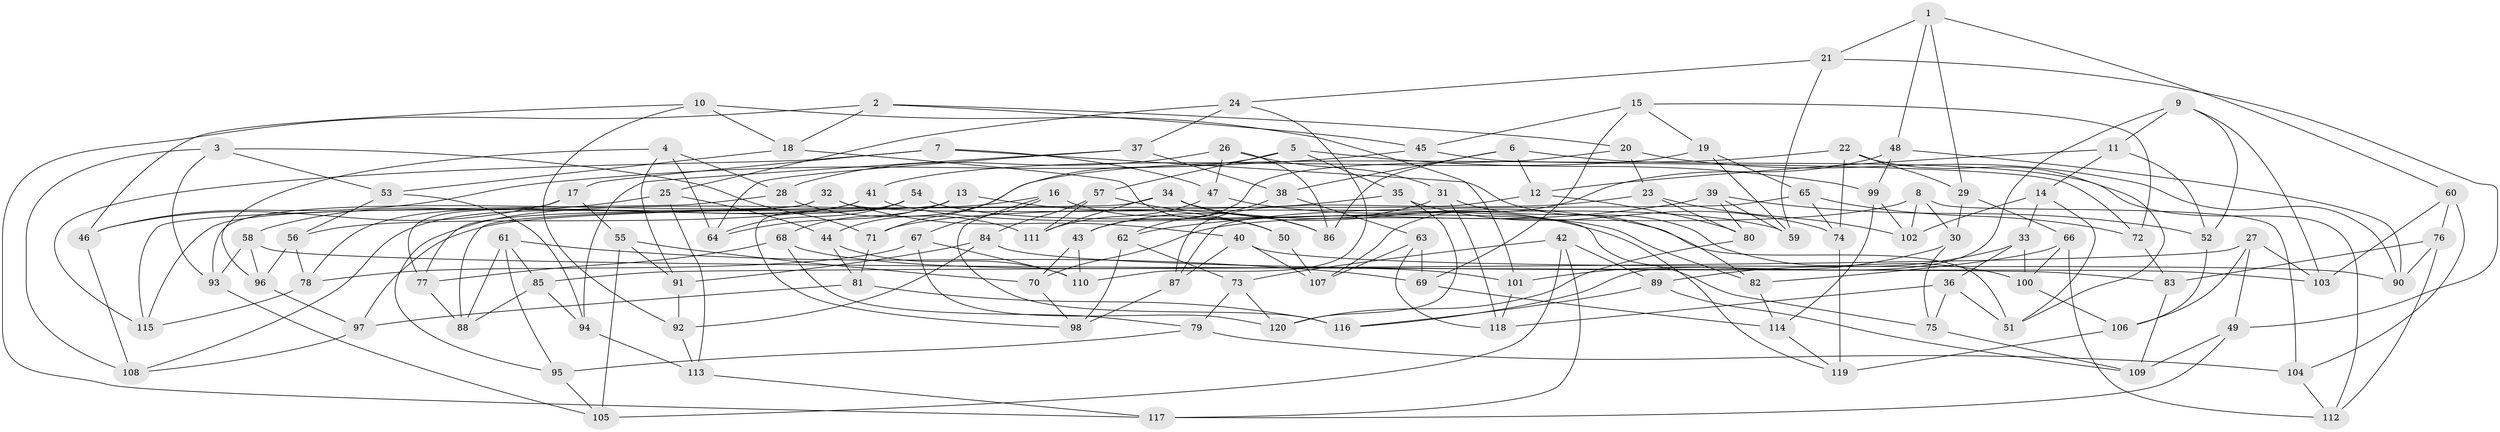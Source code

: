 // coarse degree distribution, {6: 0.55, 5: 0.18333333333333332, 2: 0.016666666666666666, 9: 0.03333333333333333, 4: 0.13333333333333333, 3: 0.05, 8: 0.03333333333333333}
// Generated by graph-tools (version 1.1) at 2025/38/03/04/25 23:38:07]
// undirected, 120 vertices, 240 edges
graph export_dot {
  node [color=gray90,style=filled];
  1;
  2;
  3;
  4;
  5;
  6;
  7;
  8;
  9;
  10;
  11;
  12;
  13;
  14;
  15;
  16;
  17;
  18;
  19;
  20;
  21;
  22;
  23;
  24;
  25;
  26;
  27;
  28;
  29;
  30;
  31;
  32;
  33;
  34;
  35;
  36;
  37;
  38;
  39;
  40;
  41;
  42;
  43;
  44;
  45;
  46;
  47;
  48;
  49;
  50;
  51;
  52;
  53;
  54;
  55;
  56;
  57;
  58;
  59;
  60;
  61;
  62;
  63;
  64;
  65;
  66;
  67;
  68;
  69;
  70;
  71;
  72;
  73;
  74;
  75;
  76;
  77;
  78;
  79;
  80;
  81;
  82;
  83;
  84;
  85;
  86;
  87;
  88;
  89;
  90;
  91;
  92;
  93;
  94;
  95;
  96;
  97;
  98;
  99;
  100;
  101;
  102;
  103;
  104;
  105;
  106;
  107;
  108;
  109;
  110;
  111;
  112;
  113;
  114;
  115;
  116;
  117;
  118;
  119;
  120;
  1 -- 48;
  1 -- 21;
  1 -- 29;
  1 -- 60;
  2 -- 18;
  2 -- 45;
  2 -- 117;
  2 -- 20;
  3 -- 53;
  3 -- 71;
  3 -- 108;
  3 -- 93;
  4 -- 96;
  4 -- 91;
  4 -- 64;
  4 -- 28;
  5 -- 99;
  5 -- 71;
  5 -- 57;
  5 -- 35;
  6 -- 112;
  6 -- 86;
  6 -- 38;
  6 -- 12;
  7 -- 115;
  7 -- 17;
  7 -- 47;
  7 -- 100;
  8 -- 102;
  8 -- 30;
  8 -- 70;
  8 -- 104;
  9 -- 116;
  9 -- 11;
  9 -- 103;
  9 -- 52;
  10 -- 18;
  10 -- 92;
  10 -- 101;
  10 -- 46;
  11 -- 12;
  11 -- 52;
  11 -- 14;
  12 -- 87;
  12 -- 80;
  13 -- 77;
  13 -- 50;
  13 -- 64;
  13 -- 68;
  14 -- 33;
  14 -- 51;
  14 -- 102;
  15 -- 72;
  15 -- 19;
  15 -- 69;
  15 -- 45;
  16 -- 50;
  16 -- 95;
  16 -- 67;
  16 -- 116;
  17 -- 55;
  17 -- 46;
  17 -- 77;
  18 -- 50;
  18 -- 53;
  19 -- 65;
  19 -- 41;
  19 -- 59;
  20 -- 90;
  20 -- 43;
  20 -- 23;
  21 -- 24;
  21 -- 59;
  21 -- 49;
  22 -- 44;
  22 -- 51;
  22 -- 29;
  22 -- 74;
  23 -- 97;
  23 -- 102;
  23 -- 80;
  24 -- 110;
  24 -- 25;
  24 -- 37;
  25 -- 44;
  25 -- 113;
  25 -- 58;
  26 -- 31;
  26 -- 47;
  26 -- 86;
  26 -- 28;
  27 -- 106;
  27 -- 85;
  27 -- 103;
  27 -- 49;
  28 -- 111;
  28 -- 115;
  29 -- 66;
  29 -- 30;
  30 -- 75;
  30 -- 101;
  31 -- 82;
  31 -- 118;
  31 -- 43;
  32 -- 93;
  32 -- 115;
  32 -- 40;
  32 -- 75;
  33 -- 89;
  33 -- 100;
  33 -- 36;
  34 -- 88;
  34 -- 86;
  34 -- 119;
  34 -- 111;
  35 -- 74;
  35 -- 71;
  35 -- 120;
  36 -- 51;
  36 -- 118;
  36 -- 75;
  37 -- 94;
  37 -- 64;
  37 -- 38;
  38 -- 63;
  38 -- 62;
  39 -- 52;
  39 -- 59;
  39 -- 80;
  39 -- 62;
  40 -- 90;
  40 -- 87;
  40 -- 107;
  41 -- 78;
  41 -- 56;
  41 -- 59;
  42 -- 105;
  42 -- 89;
  42 -- 73;
  42 -- 117;
  43 -- 110;
  43 -- 70;
  44 -- 110;
  44 -- 81;
  45 -- 72;
  45 -- 46;
  46 -- 108;
  47 -- 111;
  47 -- 51;
  48 -- 107;
  48 -- 99;
  48 -- 90;
  49 -- 117;
  49 -- 109;
  50 -- 107;
  52 -- 106;
  53 -- 94;
  53 -- 56;
  54 -- 82;
  54 -- 64;
  54 -- 108;
  54 -- 98;
  55 -- 91;
  55 -- 105;
  55 -- 70;
  56 -- 96;
  56 -- 78;
  57 -- 86;
  57 -- 111;
  57 -- 84;
  58 -- 93;
  58 -- 96;
  58 -- 83;
  60 -- 104;
  60 -- 103;
  60 -- 76;
  61 -- 95;
  61 -- 69;
  61 -- 85;
  61 -- 88;
  62 -- 73;
  62 -- 98;
  63 -- 118;
  63 -- 69;
  63 -- 107;
  65 -- 87;
  65 -- 74;
  65 -- 72;
  66 -- 112;
  66 -- 82;
  66 -- 100;
  67 -- 120;
  67 -- 110;
  67 -- 78;
  68 -- 101;
  68 -- 79;
  68 -- 77;
  69 -- 114;
  70 -- 98;
  71 -- 81;
  72 -- 83;
  73 -- 79;
  73 -- 120;
  74 -- 119;
  75 -- 109;
  76 -- 112;
  76 -- 83;
  76 -- 90;
  77 -- 88;
  78 -- 115;
  79 -- 104;
  79 -- 95;
  80 -- 120;
  81 -- 97;
  81 -- 116;
  82 -- 114;
  83 -- 109;
  84 -- 103;
  84 -- 92;
  84 -- 91;
  85 -- 88;
  85 -- 94;
  87 -- 98;
  89 -- 116;
  89 -- 109;
  91 -- 92;
  92 -- 113;
  93 -- 105;
  94 -- 113;
  95 -- 105;
  96 -- 97;
  97 -- 108;
  99 -- 102;
  99 -- 114;
  100 -- 106;
  101 -- 118;
  104 -- 112;
  106 -- 119;
  113 -- 117;
  114 -- 119;
}
